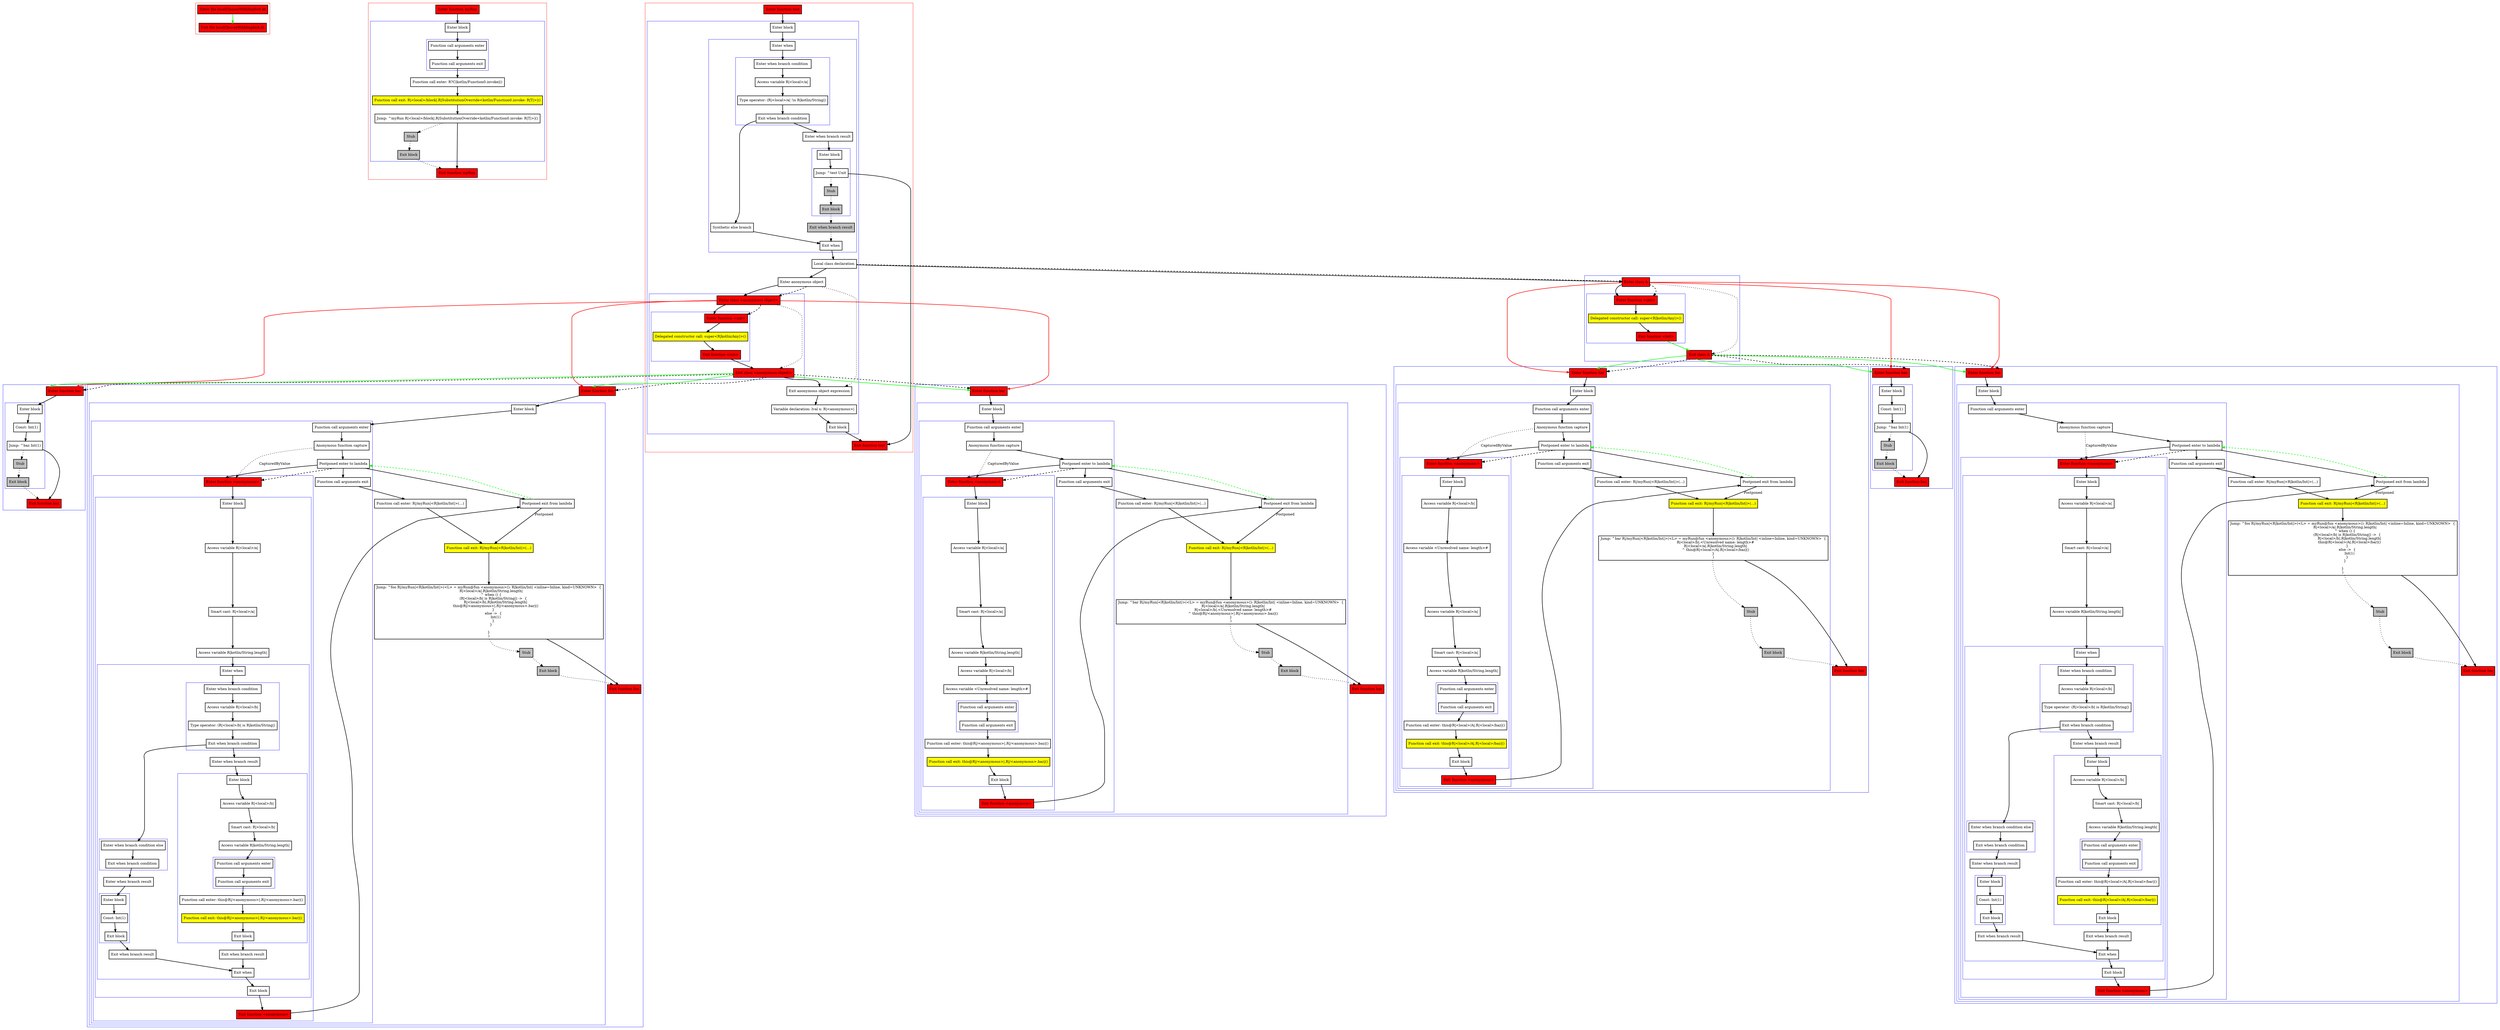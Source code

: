 digraph localClassesWithImplicit_kt {
    graph [nodesep=3]
    node [shape=box penwidth=2]
    edge [penwidth=2]

    subgraph cluster_0 {
        color=red
        0 [label="Enter file localClassesWithImplicit.kt" style="filled" fillcolor=red];
        1 [label="Exit file localClassesWithImplicit.kt" style="filled" fillcolor=red];
    }
    0 -> {1} [color=green];

    subgraph cluster_1 {
        color=red
        2 [label="Enter function myRun" style="filled" fillcolor=red];
        subgraph cluster_2 {
            color=blue
            3 [label="Enter block"];
            subgraph cluster_3 {
                color=blue
                4 [label="Function call arguments enter"];
                5 [label="Function call arguments exit"];
            }
            6 [label="Function call enter: R?C|kotlin/Function0.invoke|()"];
            7 [label="Function call exit: R|<local>/block|.R|SubstitutionOverride<kotlin/Function0.invoke: R|T|>|()" style="filled" fillcolor=yellow];
            8 [label="Jump: ^myRun R|<local>/block|.R|SubstitutionOverride<kotlin/Function0.invoke: R|T|>|()"];
            9 [label="Stub" style="filled" fillcolor=gray];
            10 [label="Exit block" style="filled" fillcolor=gray];
        }
        11 [label="Exit function myRun" style="filled" fillcolor=red];
    }
    2 -> {3};
    3 -> {4};
    4 -> {5};
    5 -> {6};
    6 -> {7};
    7 -> {8};
    8 -> {11};
    8 -> {9} [style=dotted];
    9 -> {10} [style=dotted];
    10 -> {11} [style=dotted];

    subgraph cluster_4 {
        color=red
        12 [label="Enter function test" style="filled" fillcolor=red];
        subgraph cluster_5 {
            color=blue
            13 [label="Enter block"];
            subgraph cluster_6 {
                color=blue
                14 [label="Enter when"];
                subgraph cluster_7 {
                    color=blue
                    15 [label="Enter when branch condition "];
                    16 [label="Access variable R|<local>/a|"];
                    17 [label="Type operator: (R|<local>/a| !is R|kotlin/String|)"];
                    18 [label="Exit when branch condition"];
                }
                19 [label="Synthetic else branch"];
                20 [label="Enter when branch result"];
                subgraph cluster_8 {
                    color=blue
                    21 [label="Enter block"];
                    22 [label="Jump: ^test Unit"];
                    23 [label="Stub" style="filled" fillcolor=gray];
                    24 [label="Exit block" style="filled" fillcolor=gray];
                }
                25 [label="Exit when branch result" style="filled" fillcolor=gray];
                26 [label="Exit when"];
            }
            27 [label="Local class declaration"];
            28 [label="Enter anonymous object"];
            subgraph cluster_9 {
                color=blue
                29 [label="Enter class <anonymous object>" style="filled" fillcolor=red];
                subgraph cluster_10 {
                    color=blue
                    30 [label="Enter function <init>" style="filled" fillcolor=red];
                    31 [label="Delegated constructor call: super<R|kotlin/Any|>()" style="filled" fillcolor=yellow];
                    32 [label="Exit function <init>" style="filled" fillcolor=red];
                }
                33 [label="Exit class <anonymous object>" style="filled" fillcolor=red];
            }
            34 [label="Exit anonymous object expression"];
            35 [label="Variable declaration: lval x: R|<anonymous>|"];
            36 [label="Exit block"];
        }
        37 [label="Exit function test" style="filled" fillcolor=red];
    }
    subgraph cluster_11 {
        color=blue
        38 [label="Enter function baz" style="filled" fillcolor=red];
        subgraph cluster_12 {
            color=blue
            39 [label="Enter block"];
            40 [label="Const: Int(1)"];
            41 [label="Jump: ^baz Int(1)"];
            42 [label="Stub" style="filled" fillcolor=gray];
            43 [label="Exit block" style="filled" fillcolor=gray];
        }
        44 [label="Exit function baz" style="filled" fillcolor=red];
    }
    subgraph cluster_13 {
        color=blue
        45 [label="Enter function bar" style="filled" fillcolor=red];
        subgraph cluster_14 {
            color=blue
            46 [label="Enter block"];
            subgraph cluster_15 {
                color=blue
                47 [label="Function call arguments enter"];
                48 [label="Anonymous function capture"];
                49 [label="Postponed enter to lambda"];
                subgraph cluster_16 {
                    color=blue
                    50 [label="Enter function <anonymous>" style="filled" fillcolor=red];
                    subgraph cluster_17 {
                        color=blue
                        51 [label="Enter block"];
                        52 [label="Access variable R|<local>/a|"];
                        53 [label="Smart cast: R|<local>/a|"];
                        54 [label="Access variable R|kotlin/String.length|"];
                        55 [label="Access variable R|<local>/b|"];
                        56 [label="Access variable <Unresolved name: length>#"];
                        subgraph cluster_18 {
                            color=blue
                            57 [label="Function call arguments enter"];
                            58 [label="Function call arguments exit"];
                        }
                        59 [label="Function call enter: this@R|/<anonymous>|.R|/<anonymous>.baz|()"];
                        60 [label="Function call exit: this@R|/<anonymous>|.R|/<anonymous>.baz|()" style="filled" fillcolor=yellow];
                        61 [label="Exit block"];
                    }
                    62 [label="Exit function <anonymous>" style="filled" fillcolor=red];
                }
                63 [label="Function call arguments exit"];
            }
            64 [label="Function call enter: R|/myRun|<R|kotlin/Int|>(...)"];
            65 [label="Postponed exit from lambda"];
            66 [label="Function call exit: R|/myRun|<R|kotlin/Int|>(...)" style="filled" fillcolor=yellow];
            67 [label="Jump: ^bar R|/myRun|<R|kotlin/Int|>(<L> = myRun@fun <anonymous>(): R|kotlin/Int| <inline=Inline, kind=UNKNOWN>  {
    R|<local>/a|.R|kotlin/String.length|
    R|<local>/b|.<Unresolved name: length>#
    ^ this@R|/<anonymous>|.R|/<anonymous>.baz|()
}
)"];
            68 [label="Stub" style="filled" fillcolor=gray];
            69 [label="Exit block" style="filled" fillcolor=gray];
        }
        70 [label="Exit function bar" style="filled" fillcolor=red];
    }
    subgraph cluster_19 {
        color=blue
        71 [label="Enter function foo" style="filled" fillcolor=red];
        subgraph cluster_20 {
            color=blue
            72 [label="Enter block"];
            subgraph cluster_21 {
                color=blue
                73 [label="Function call arguments enter"];
                74 [label="Anonymous function capture"];
                75 [label="Postponed enter to lambda"];
                subgraph cluster_22 {
                    color=blue
                    76 [label="Enter function <anonymous>" style="filled" fillcolor=red];
                    subgraph cluster_23 {
                        color=blue
                        77 [label="Enter block"];
                        78 [label="Access variable R|<local>/a|"];
                        79 [label="Smart cast: R|<local>/a|"];
                        80 [label="Access variable R|kotlin/String.length|"];
                        subgraph cluster_24 {
                            color=blue
                            81 [label="Enter when"];
                            subgraph cluster_25 {
                                color=blue
                                82 [label="Enter when branch condition "];
                                83 [label="Access variable R|<local>/b|"];
                                84 [label="Type operator: (R|<local>/b| is R|kotlin/String|)"];
                                85 [label="Exit when branch condition"];
                            }
                            subgraph cluster_26 {
                                color=blue
                                86 [label="Enter when branch condition else"];
                                87 [label="Exit when branch condition"];
                            }
                            88 [label="Enter when branch result"];
                            subgraph cluster_27 {
                                color=blue
                                89 [label="Enter block"];
                                90 [label="Const: Int(1)"];
                                91 [label="Exit block"];
                            }
                            92 [label="Exit when branch result"];
                            93 [label="Enter when branch result"];
                            subgraph cluster_28 {
                                color=blue
                                94 [label="Enter block"];
                                95 [label="Access variable R|<local>/b|"];
                                96 [label="Smart cast: R|<local>/b|"];
                                97 [label="Access variable R|kotlin/String.length|"];
                                subgraph cluster_29 {
                                    color=blue
                                    98 [label="Function call arguments enter"];
                                    99 [label="Function call arguments exit"];
                                }
                                100 [label="Function call enter: this@R|/<anonymous>|.R|/<anonymous>.bar|()"];
                                101 [label="Function call exit: this@R|/<anonymous>|.R|/<anonymous>.bar|()" style="filled" fillcolor=yellow];
                                102 [label="Exit block"];
                            }
                            103 [label="Exit when branch result"];
                            104 [label="Exit when"];
                        }
                        105 [label="Exit block"];
                    }
                    106 [label="Exit function <anonymous>" style="filled" fillcolor=red];
                }
                107 [label="Function call arguments exit"];
            }
            108 [label="Function call enter: R|/myRun|<R|kotlin/Int|>(...)"];
            109 [label="Postponed exit from lambda"];
            110 [label="Function call exit: R|/myRun|<R|kotlin/Int|>(...)" style="filled" fillcolor=yellow];
            111 [label="Jump: ^foo R|/myRun|<R|kotlin/Int|>(<L> = myRun@fun <anonymous>(): R|kotlin/Int| <inline=Inline, kind=UNKNOWN>  {
    R|<local>/a|.R|kotlin/String.length|
    ^ when () {
        (R|<local>/b| is R|kotlin/String|) ->  {
            R|<local>/b|.R|kotlin/String.length|
            this@R|/<anonymous>|.R|/<anonymous>.bar|()
        }
        else ->  {
            Int(1)
        }
    }

}
)"];
            112 [label="Stub" style="filled" fillcolor=gray];
            113 [label="Exit block" style="filled" fillcolor=gray];
        }
        114 [label="Exit function foo" style="filled" fillcolor=red];
    }
    subgraph cluster_30 {
        color=blue
        115 [label="Enter class A" style="filled" fillcolor=red];
        subgraph cluster_31 {
            color=blue
            116 [label="Enter function <init>" style="filled" fillcolor=red];
            117 [label="Delegated constructor call: super<R|kotlin/Any|>()" style="filled" fillcolor=yellow];
            118 [label="Exit function <init>" style="filled" fillcolor=red];
        }
        119 [label="Exit class A" style="filled" fillcolor=red];
    }
    subgraph cluster_32 {
        color=blue
        120 [label="Enter function baz" style="filled" fillcolor=red];
        subgraph cluster_33 {
            color=blue
            121 [label="Enter block"];
            122 [label="Const: Int(1)"];
            123 [label="Jump: ^baz Int(1)"];
            124 [label="Stub" style="filled" fillcolor=gray];
            125 [label="Exit block" style="filled" fillcolor=gray];
        }
        126 [label="Exit function baz" style="filled" fillcolor=red];
    }
    subgraph cluster_34 {
        color=blue
        127 [label="Enter function bar" style="filled" fillcolor=red];
        subgraph cluster_35 {
            color=blue
            128 [label="Enter block"];
            subgraph cluster_36 {
                color=blue
                129 [label="Function call arguments enter"];
                130 [label="Anonymous function capture"];
                131 [label="Postponed enter to lambda"];
                subgraph cluster_37 {
                    color=blue
                    132 [label="Enter function <anonymous>" style="filled" fillcolor=red];
                    subgraph cluster_38 {
                        color=blue
                        133 [label="Enter block"];
                        134 [label="Access variable R|<local>/b|"];
                        135 [label="Access variable <Unresolved name: length>#"];
                        136 [label="Access variable R|<local>/a|"];
                        137 [label="Smart cast: R|<local>/a|"];
                        138 [label="Access variable R|kotlin/String.length|"];
                        subgraph cluster_39 {
                            color=blue
                            139 [label="Function call arguments enter"];
                            140 [label="Function call arguments exit"];
                        }
                        141 [label="Function call enter: this@R|<local>/A|.R|<local>/baz|()"];
                        142 [label="Function call exit: this@R|<local>/A|.R|<local>/baz|()" style="filled" fillcolor=yellow];
                        143 [label="Exit block"];
                    }
                    144 [label="Exit function <anonymous>" style="filled" fillcolor=red];
                }
                145 [label="Function call arguments exit"];
            }
            146 [label="Function call enter: R|/myRun|<R|kotlin/Int|>(...)"];
            147 [label="Postponed exit from lambda"];
            148 [label="Function call exit: R|/myRun|<R|kotlin/Int|>(...)" style="filled" fillcolor=yellow];
            149 [label="Jump: ^bar R|/myRun|<R|kotlin/Int|>(<L> = myRun@fun <anonymous>(): R|kotlin/Int| <inline=Inline, kind=UNKNOWN>  {
    R|<local>/b|.<Unresolved name: length>#
    R|<local>/a|.R|kotlin/String.length|
    ^ this@R|<local>/A|.R|<local>/baz|()
}
)"];
            150 [label="Stub" style="filled" fillcolor=gray];
            151 [label="Exit block" style="filled" fillcolor=gray];
        }
        152 [label="Exit function bar" style="filled" fillcolor=red];
    }
    subgraph cluster_40 {
        color=blue
        153 [label="Enter function foo" style="filled" fillcolor=red];
        subgraph cluster_41 {
            color=blue
            154 [label="Enter block"];
            subgraph cluster_42 {
                color=blue
                155 [label="Function call arguments enter"];
                156 [label="Anonymous function capture"];
                157 [label="Postponed enter to lambda"];
                subgraph cluster_43 {
                    color=blue
                    158 [label="Enter function <anonymous>" style="filled" fillcolor=red];
                    subgraph cluster_44 {
                        color=blue
                        159 [label="Enter block"];
                        160 [label="Access variable R|<local>/a|"];
                        161 [label="Smart cast: R|<local>/a|"];
                        162 [label="Access variable R|kotlin/String.length|"];
                        subgraph cluster_45 {
                            color=blue
                            163 [label="Enter when"];
                            subgraph cluster_46 {
                                color=blue
                                164 [label="Enter when branch condition "];
                                165 [label="Access variable R|<local>/b|"];
                                166 [label="Type operator: (R|<local>/b| is R|kotlin/String|)"];
                                167 [label="Exit when branch condition"];
                            }
                            subgraph cluster_47 {
                                color=blue
                                168 [label="Enter when branch condition else"];
                                169 [label="Exit when branch condition"];
                            }
                            170 [label="Enter when branch result"];
                            subgraph cluster_48 {
                                color=blue
                                171 [label="Enter block"];
                                172 [label="Const: Int(1)"];
                                173 [label="Exit block"];
                            }
                            174 [label="Exit when branch result"];
                            175 [label="Enter when branch result"];
                            subgraph cluster_49 {
                                color=blue
                                176 [label="Enter block"];
                                177 [label="Access variable R|<local>/b|"];
                                178 [label="Smart cast: R|<local>/b|"];
                                179 [label="Access variable R|kotlin/String.length|"];
                                subgraph cluster_50 {
                                    color=blue
                                    180 [label="Function call arguments enter"];
                                    181 [label="Function call arguments exit"];
                                }
                                182 [label="Function call enter: this@R|<local>/A|.R|<local>/bar|()"];
                                183 [label="Function call exit: this@R|<local>/A|.R|<local>/bar|()" style="filled" fillcolor=yellow];
                                184 [label="Exit block"];
                            }
                            185 [label="Exit when branch result"];
                            186 [label="Exit when"];
                        }
                        187 [label="Exit block"];
                    }
                    188 [label="Exit function <anonymous>" style="filled" fillcolor=red];
                }
                189 [label="Function call arguments exit"];
            }
            190 [label="Function call enter: R|/myRun|<R|kotlin/Int|>(...)"];
            191 [label="Postponed exit from lambda"];
            192 [label="Function call exit: R|/myRun|<R|kotlin/Int|>(...)" style="filled" fillcolor=yellow];
            193 [label="Jump: ^foo R|/myRun|<R|kotlin/Int|>(<L> = myRun@fun <anonymous>(): R|kotlin/Int| <inline=Inline, kind=UNKNOWN>  {
    R|<local>/a|.R|kotlin/String.length|
    ^ when () {
        (R|<local>/b| is R|kotlin/String|) ->  {
            R|<local>/b|.R|kotlin/String.length|
            this@R|<local>/A|.R|<local>/bar|()
        }
        else ->  {
            Int(1)
        }
    }

}
)"];
            194 [label="Stub" style="filled" fillcolor=gray];
            195 [label="Exit block" style="filled" fillcolor=gray];
        }
        196 [label="Exit function foo" style="filled" fillcolor=red];
    }
    12 -> {13};
    13 -> {14};
    14 -> {15};
    15 -> {16};
    16 -> {17};
    17 -> {18};
    18 -> {19 20};
    19 -> {26};
    20 -> {21};
    21 -> {22};
    22 -> {37};
    22 -> {23} [style=dotted];
    23 -> {24} [style=dotted];
    24 -> {25} [style=dotted];
    25 -> {26} [style=dotted];
    26 -> {27};
    27 -> {28 115};
    27 -> {115} [style=dashed];
    28 -> {29};
    28 -> {34} [style=dotted];
    28 -> {29} [style=dashed];
    29 -> {30};
    29 -> {38 45 71} [color=red];
    29 -> {33} [style=dotted];
    29 -> {30} [style=dashed];
    30 -> {31};
    31 -> {32};
    32 -> {33};
    33 -> {34};
    33 -> {38 45 71} [color=green];
    33 -> {38 45 71} [style=dashed];
    34 -> {35};
    35 -> {36};
    36 -> {37};
    38 -> {39};
    39 -> {40};
    40 -> {41};
    41 -> {44};
    41 -> {42} [style=dotted];
    42 -> {43} [style=dotted];
    43 -> {44} [style=dotted];
    45 -> {46};
    46 -> {47};
    47 -> {48};
    48 -> {49};
    48 -> {50} [style=dotted label="CapturedByValue"];
    49 -> {50 63 65};
    49 -> {50} [style=dashed];
    50 -> {51};
    51 -> {52};
    52 -> {53};
    53 -> {54};
    54 -> {55};
    55 -> {56};
    56 -> {57};
    57 -> {58};
    58 -> {59};
    59 -> {60};
    60 -> {61};
    61 -> {62};
    62 -> {65};
    63 -> {64};
    64 -> {66};
    65 -> {49} [color=green style=dashed];
    65 -> {66} [label="Postponed"];
    66 -> {67};
    67 -> {70};
    67 -> {68} [style=dotted];
    68 -> {69} [style=dotted];
    69 -> {70} [style=dotted];
    71 -> {72};
    72 -> {73};
    73 -> {74};
    74 -> {75};
    74 -> {76} [style=dotted label="CapturedByValue"];
    75 -> {76 107 109};
    75 -> {76} [style=dashed];
    76 -> {77};
    77 -> {78};
    78 -> {79};
    79 -> {80};
    80 -> {81};
    81 -> {82};
    82 -> {83};
    83 -> {84};
    84 -> {85};
    85 -> {86 93};
    86 -> {87};
    87 -> {88};
    88 -> {89};
    89 -> {90};
    90 -> {91};
    91 -> {92};
    92 -> {104};
    93 -> {94};
    94 -> {95};
    95 -> {96};
    96 -> {97};
    97 -> {98};
    98 -> {99};
    99 -> {100};
    100 -> {101};
    101 -> {102};
    102 -> {103};
    103 -> {104};
    104 -> {105};
    105 -> {106};
    106 -> {109};
    107 -> {108};
    108 -> {110};
    109 -> {75} [color=green style=dashed];
    109 -> {110} [label="Postponed"];
    110 -> {111};
    111 -> {114};
    111 -> {112} [style=dotted];
    112 -> {113} [style=dotted];
    113 -> {114} [style=dotted];
    115 -> {116};
    115 -> {120 127 153} [color=red];
    115 -> {119} [style=dotted];
    115 -> {116} [style=dashed];
    116 -> {117};
    117 -> {118};
    118 -> {119} [color=green];
    119 -> {120 127 153} [color=green];
    119 -> {120 127 153} [style=dashed];
    120 -> {121};
    121 -> {122};
    122 -> {123};
    123 -> {126};
    123 -> {124} [style=dotted];
    124 -> {125} [style=dotted];
    125 -> {126} [style=dotted];
    127 -> {128};
    128 -> {129};
    129 -> {130};
    130 -> {131};
    130 -> {132} [style=dotted label="CapturedByValue"];
    131 -> {132 145 147};
    131 -> {132} [style=dashed];
    132 -> {133};
    133 -> {134};
    134 -> {135};
    135 -> {136};
    136 -> {137};
    137 -> {138};
    138 -> {139};
    139 -> {140};
    140 -> {141};
    141 -> {142};
    142 -> {143};
    143 -> {144};
    144 -> {147};
    145 -> {146};
    146 -> {148};
    147 -> {131} [color=green style=dashed];
    147 -> {148} [label="Postponed"];
    148 -> {149};
    149 -> {152};
    149 -> {150} [style=dotted];
    150 -> {151} [style=dotted];
    151 -> {152} [style=dotted];
    153 -> {154};
    154 -> {155};
    155 -> {156};
    156 -> {157};
    156 -> {158} [style=dotted label="CapturedByValue"];
    157 -> {158 189 191};
    157 -> {158} [style=dashed];
    158 -> {159};
    159 -> {160};
    160 -> {161};
    161 -> {162};
    162 -> {163};
    163 -> {164};
    164 -> {165};
    165 -> {166};
    166 -> {167};
    167 -> {168 175};
    168 -> {169};
    169 -> {170};
    170 -> {171};
    171 -> {172};
    172 -> {173};
    173 -> {174};
    174 -> {186};
    175 -> {176};
    176 -> {177};
    177 -> {178};
    178 -> {179};
    179 -> {180};
    180 -> {181};
    181 -> {182};
    182 -> {183};
    183 -> {184};
    184 -> {185};
    185 -> {186};
    186 -> {187};
    187 -> {188};
    188 -> {191};
    189 -> {190};
    190 -> {192};
    191 -> {157} [color=green style=dashed];
    191 -> {192} [label="Postponed"];
    192 -> {193};
    193 -> {196};
    193 -> {194} [style=dotted];
    194 -> {195} [style=dotted];
    195 -> {196} [style=dotted];

}
